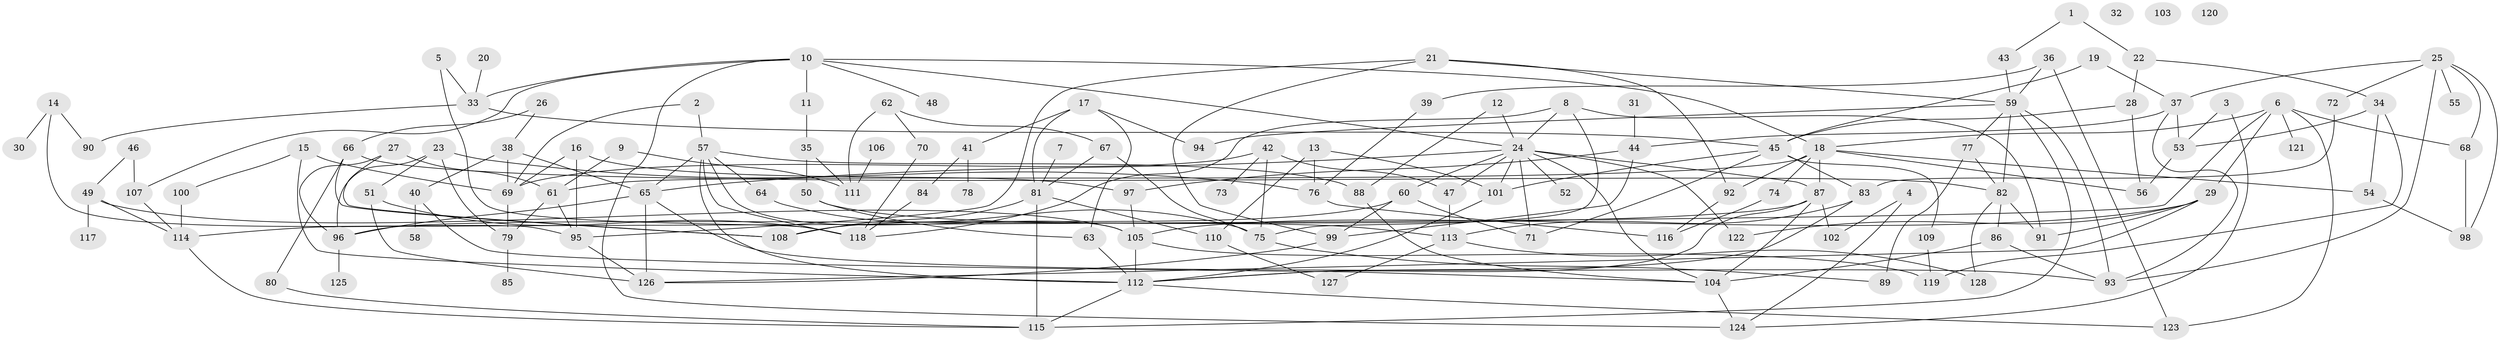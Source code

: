 // coarse degree distribution, {2: 0.23595505617977527, 22: 0.011235955056179775, 6: 0.033707865168539325, 8: 0.02247191011235955, 7: 0.056179775280898875, 4: 0.11235955056179775, 15: 0.011235955056179775, 3: 0.24719101123595505, 5: 0.11235955056179775, 1: 0.10112359550561797, 14: 0.011235955056179775, 0: 0.033707865168539325, 9: 0.011235955056179775}
// Generated by graph-tools (version 1.1) at 2025/16/03/04/25 18:16:26]
// undirected, 128 vertices, 214 edges
graph export_dot {
graph [start="1"]
  node [color=gray90,style=filled];
  1;
  2;
  3;
  4;
  5;
  6;
  7;
  8;
  9;
  10;
  11;
  12;
  13;
  14;
  15;
  16;
  17;
  18;
  19;
  20;
  21;
  22;
  23;
  24;
  25;
  26;
  27;
  28;
  29;
  30;
  31;
  32;
  33;
  34;
  35;
  36;
  37;
  38;
  39;
  40;
  41;
  42;
  43;
  44;
  45;
  46;
  47;
  48;
  49;
  50;
  51;
  52;
  53;
  54;
  55;
  56;
  57;
  58;
  59;
  60;
  61;
  62;
  63;
  64;
  65;
  66;
  67;
  68;
  69;
  70;
  71;
  72;
  73;
  74;
  75;
  76;
  77;
  78;
  79;
  80;
  81;
  82;
  83;
  84;
  85;
  86;
  87;
  88;
  89;
  90;
  91;
  92;
  93;
  94;
  95;
  96;
  97;
  98;
  99;
  100;
  101;
  102;
  103;
  104;
  105;
  106;
  107;
  108;
  109;
  110;
  111;
  112;
  113;
  114;
  115;
  116;
  117;
  118;
  119;
  120;
  121;
  122;
  123;
  124;
  125;
  126;
  127;
  128;
  1 -- 22;
  1 -- 43;
  2 -- 57;
  2 -- 69;
  3 -- 53;
  3 -- 124;
  4 -- 102;
  4 -- 124;
  5 -- 33;
  5 -- 118;
  6 -- 18;
  6 -- 29;
  6 -- 68;
  6 -- 114;
  6 -- 121;
  6 -- 123;
  7 -- 81;
  8 -- 24;
  8 -- 75;
  8 -- 91;
  8 -- 118;
  9 -- 61;
  9 -- 111;
  10 -- 11;
  10 -- 18;
  10 -- 24;
  10 -- 33;
  10 -- 48;
  10 -- 107;
  10 -- 124;
  11 -- 35;
  12 -- 24;
  12 -- 88;
  13 -- 76;
  13 -- 101;
  13 -- 110;
  14 -- 30;
  14 -- 90;
  14 -- 95;
  15 -- 69;
  15 -- 100;
  15 -- 112;
  16 -- 69;
  16 -- 95;
  16 -- 97;
  17 -- 41;
  17 -- 63;
  17 -- 81;
  17 -- 94;
  18 -- 54;
  18 -- 56;
  18 -- 61;
  18 -- 74;
  18 -- 87;
  18 -- 92;
  19 -- 37;
  19 -- 45;
  20 -- 33;
  21 -- 59;
  21 -- 92;
  21 -- 95;
  21 -- 99;
  22 -- 28;
  22 -- 34;
  23 -- 51;
  23 -- 76;
  23 -- 79;
  23 -- 96;
  24 -- 47;
  24 -- 52;
  24 -- 60;
  24 -- 65;
  24 -- 71;
  24 -- 87;
  24 -- 101;
  24 -- 104;
  24 -- 122;
  25 -- 37;
  25 -- 55;
  25 -- 68;
  25 -- 72;
  25 -- 93;
  25 -- 98;
  26 -- 38;
  26 -- 66;
  27 -- 61;
  27 -- 96;
  27 -- 108;
  28 -- 45;
  28 -- 56;
  29 -- 91;
  29 -- 105;
  29 -- 122;
  29 -- 126;
  31 -- 44;
  33 -- 45;
  33 -- 90;
  34 -- 53;
  34 -- 54;
  34 -- 119;
  35 -- 50;
  35 -- 111;
  36 -- 39;
  36 -- 59;
  36 -- 123;
  37 -- 44;
  37 -- 53;
  37 -- 93;
  38 -- 40;
  38 -- 65;
  38 -- 69;
  39 -- 76;
  40 -- 58;
  40 -- 104;
  41 -- 78;
  41 -- 84;
  42 -- 47;
  42 -- 69;
  42 -- 73;
  42 -- 75;
  43 -- 59;
  44 -- 97;
  44 -- 99;
  45 -- 71;
  45 -- 83;
  45 -- 101;
  45 -- 109;
  46 -- 49;
  46 -- 107;
  47 -- 113;
  49 -- 105;
  49 -- 114;
  49 -- 117;
  50 -- 63;
  50 -- 113;
  51 -- 118;
  51 -- 126;
  53 -- 56;
  54 -- 98;
  57 -- 64;
  57 -- 65;
  57 -- 88;
  57 -- 105;
  57 -- 112;
  57 -- 118;
  59 -- 77;
  59 -- 82;
  59 -- 93;
  59 -- 94;
  59 -- 115;
  60 -- 71;
  60 -- 99;
  60 -- 108;
  61 -- 79;
  61 -- 95;
  62 -- 67;
  62 -- 70;
  62 -- 111;
  63 -- 112;
  64 -- 75;
  65 -- 93;
  65 -- 96;
  65 -- 126;
  66 -- 80;
  66 -- 82;
  66 -- 108;
  67 -- 75;
  67 -- 81;
  68 -- 98;
  69 -- 79;
  70 -- 118;
  72 -- 83;
  74 -- 116;
  75 -- 89;
  76 -- 116;
  77 -- 82;
  77 -- 89;
  79 -- 85;
  80 -- 115;
  81 -- 108;
  81 -- 110;
  81 -- 115;
  82 -- 86;
  82 -- 91;
  82 -- 128;
  83 -- 112;
  83 -- 113;
  84 -- 118;
  86 -- 93;
  86 -- 104;
  87 -- 96;
  87 -- 102;
  87 -- 104;
  87 -- 112;
  88 -- 104;
  92 -- 116;
  95 -- 126;
  96 -- 125;
  97 -- 105;
  99 -- 126;
  100 -- 114;
  101 -- 112;
  104 -- 124;
  105 -- 112;
  105 -- 119;
  106 -- 111;
  107 -- 114;
  109 -- 119;
  110 -- 127;
  112 -- 115;
  112 -- 123;
  113 -- 127;
  113 -- 128;
  114 -- 115;
}
